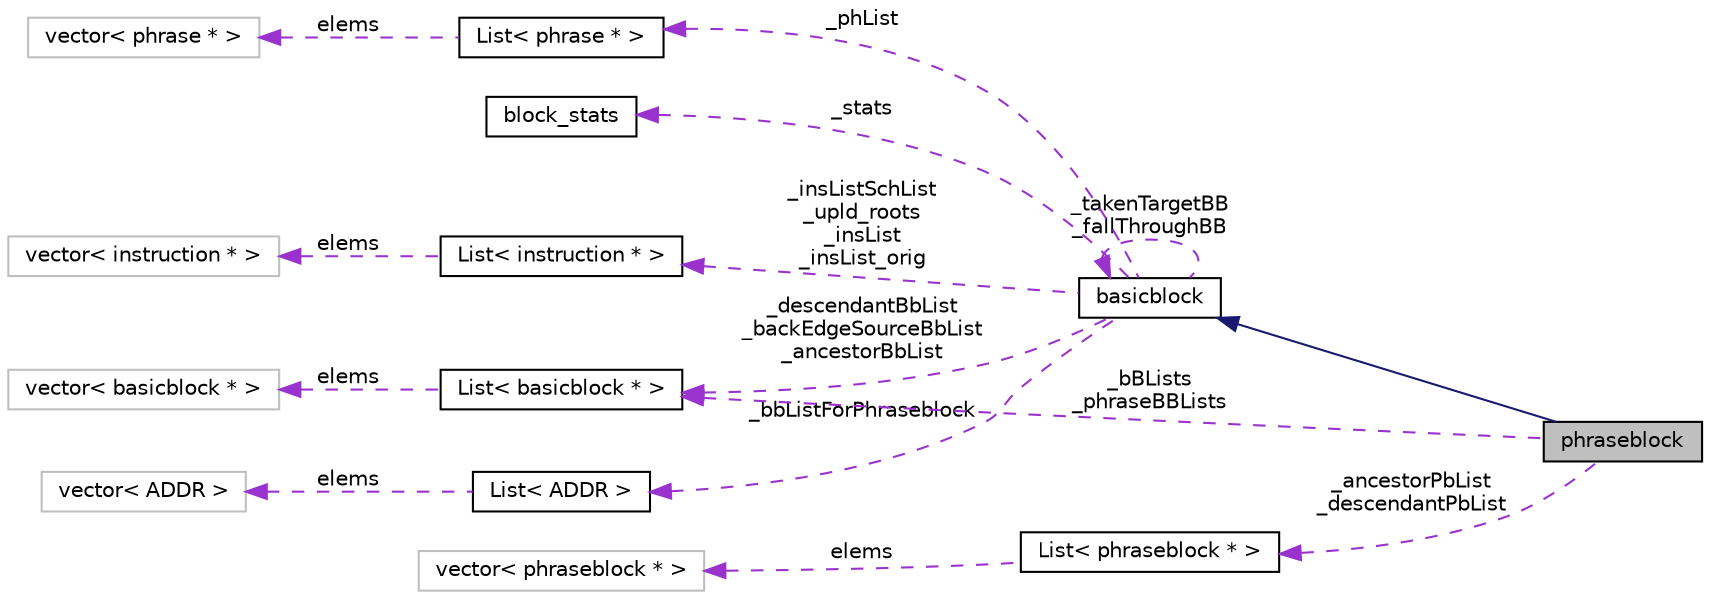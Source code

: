 digraph G
{
  edge [fontname="Helvetica",fontsize="10",labelfontname="Helvetica",labelfontsize="10"];
  node [fontname="Helvetica",fontsize="10",shape=record];
  rankdir=LR;
  Node1 [label="phraseblock",height=0.2,width=0.4,color="black", fillcolor="grey75", style="filled" fontcolor="black"];
  Node2 -> Node1 [dir=back,color="midnightblue",fontsize="10",style="solid",fontname="Helvetica"];
  Node2 [label="basicblock",height=0.2,width=0.4,color="black", fillcolor="white", style="filled",URL="$classbasicblock.html"];
  Node2 -> Node2 [dir=back,color="darkorchid3",fontsize="10",style="dashed",label="_takenTargetBB\n_fallThroughBB",fontname="Helvetica"];
  Node3 -> Node2 [dir=back,color="darkorchid3",fontsize="10",style="dashed",label="_insListSchList\n_upld_roots\n_insList\n_insList_orig",fontname="Helvetica"];
  Node3 [label="List\< instruction * \>",height=0.2,width=0.4,color="black", fillcolor="white", style="filled",URL="$classList.html"];
  Node4 -> Node3 [dir=back,color="darkorchid3",fontsize="10",style="dashed",label="elems",fontname="Helvetica"];
  Node4 [label="vector\< instruction * \>",height=0.2,width=0.4,color="grey75", fillcolor="white", style="filled"];
  Node5 -> Node2 [dir=back,color="darkorchid3",fontsize="10",style="dashed",label="_bbListForPhraseblock",fontname="Helvetica"];
  Node5 [label="List\< ADDR \>",height=0.2,width=0.4,color="black", fillcolor="white", style="filled",URL="$classList.html"];
  Node6 -> Node5 [dir=back,color="darkorchid3",fontsize="10",style="dashed",label="elems",fontname="Helvetica"];
  Node6 [label="vector\< ADDR \>",height=0.2,width=0.4,color="grey75", fillcolor="white", style="filled"];
  Node7 -> Node2 [dir=back,color="darkorchid3",fontsize="10",style="dashed",label="_phList",fontname="Helvetica"];
  Node7 [label="List\< phrase * \>",height=0.2,width=0.4,color="black", fillcolor="white", style="filled",URL="$classList.html"];
  Node8 -> Node7 [dir=back,color="darkorchid3",fontsize="10",style="dashed",label="elems",fontname="Helvetica"];
  Node8 [label="vector\< phrase * \>",height=0.2,width=0.4,color="grey75", fillcolor="white", style="filled"];
  Node9 -> Node2 [dir=back,color="darkorchid3",fontsize="10",style="dashed",label="_descendantBbList\n_backEdgeSourceBbList\n_ancestorBbList",fontname="Helvetica"];
  Node9 [label="List\< basicblock * \>",height=0.2,width=0.4,color="black", fillcolor="white", style="filled",URL="$classList.html"];
  Node10 -> Node9 [dir=back,color="darkorchid3",fontsize="10",style="dashed",label="elems",fontname="Helvetica"];
  Node10 [label="vector\< basicblock * \>",height=0.2,width=0.4,color="grey75", fillcolor="white", style="filled"];
  Node11 -> Node2 [dir=back,color="darkorchid3",fontsize="10",style="dashed",label="_stats",fontname="Helvetica"];
  Node11 [label="block_stats",height=0.2,width=0.4,color="black", fillcolor="white", style="filled",URL="$structblock__stats.html"];
  Node12 -> Node1 [dir=back,color="darkorchid3",fontsize="10",style="dashed",label="_ancestorPbList\n_descendantPbList",fontname="Helvetica"];
  Node12 [label="List\< phraseblock * \>",height=0.2,width=0.4,color="black", fillcolor="white", style="filled",URL="$classList.html"];
  Node13 -> Node12 [dir=back,color="darkorchid3",fontsize="10",style="dashed",label="elems",fontname="Helvetica"];
  Node13 [label="vector\< phraseblock * \>",height=0.2,width=0.4,color="grey75", fillcolor="white", style="filled"];
  Node9 -> Node1 [dir=back,color="darkorchid3",fontsize="10",style="dashed",label="_bBLists\n_phraseBBLists",fontname="Helvetica"];
}

